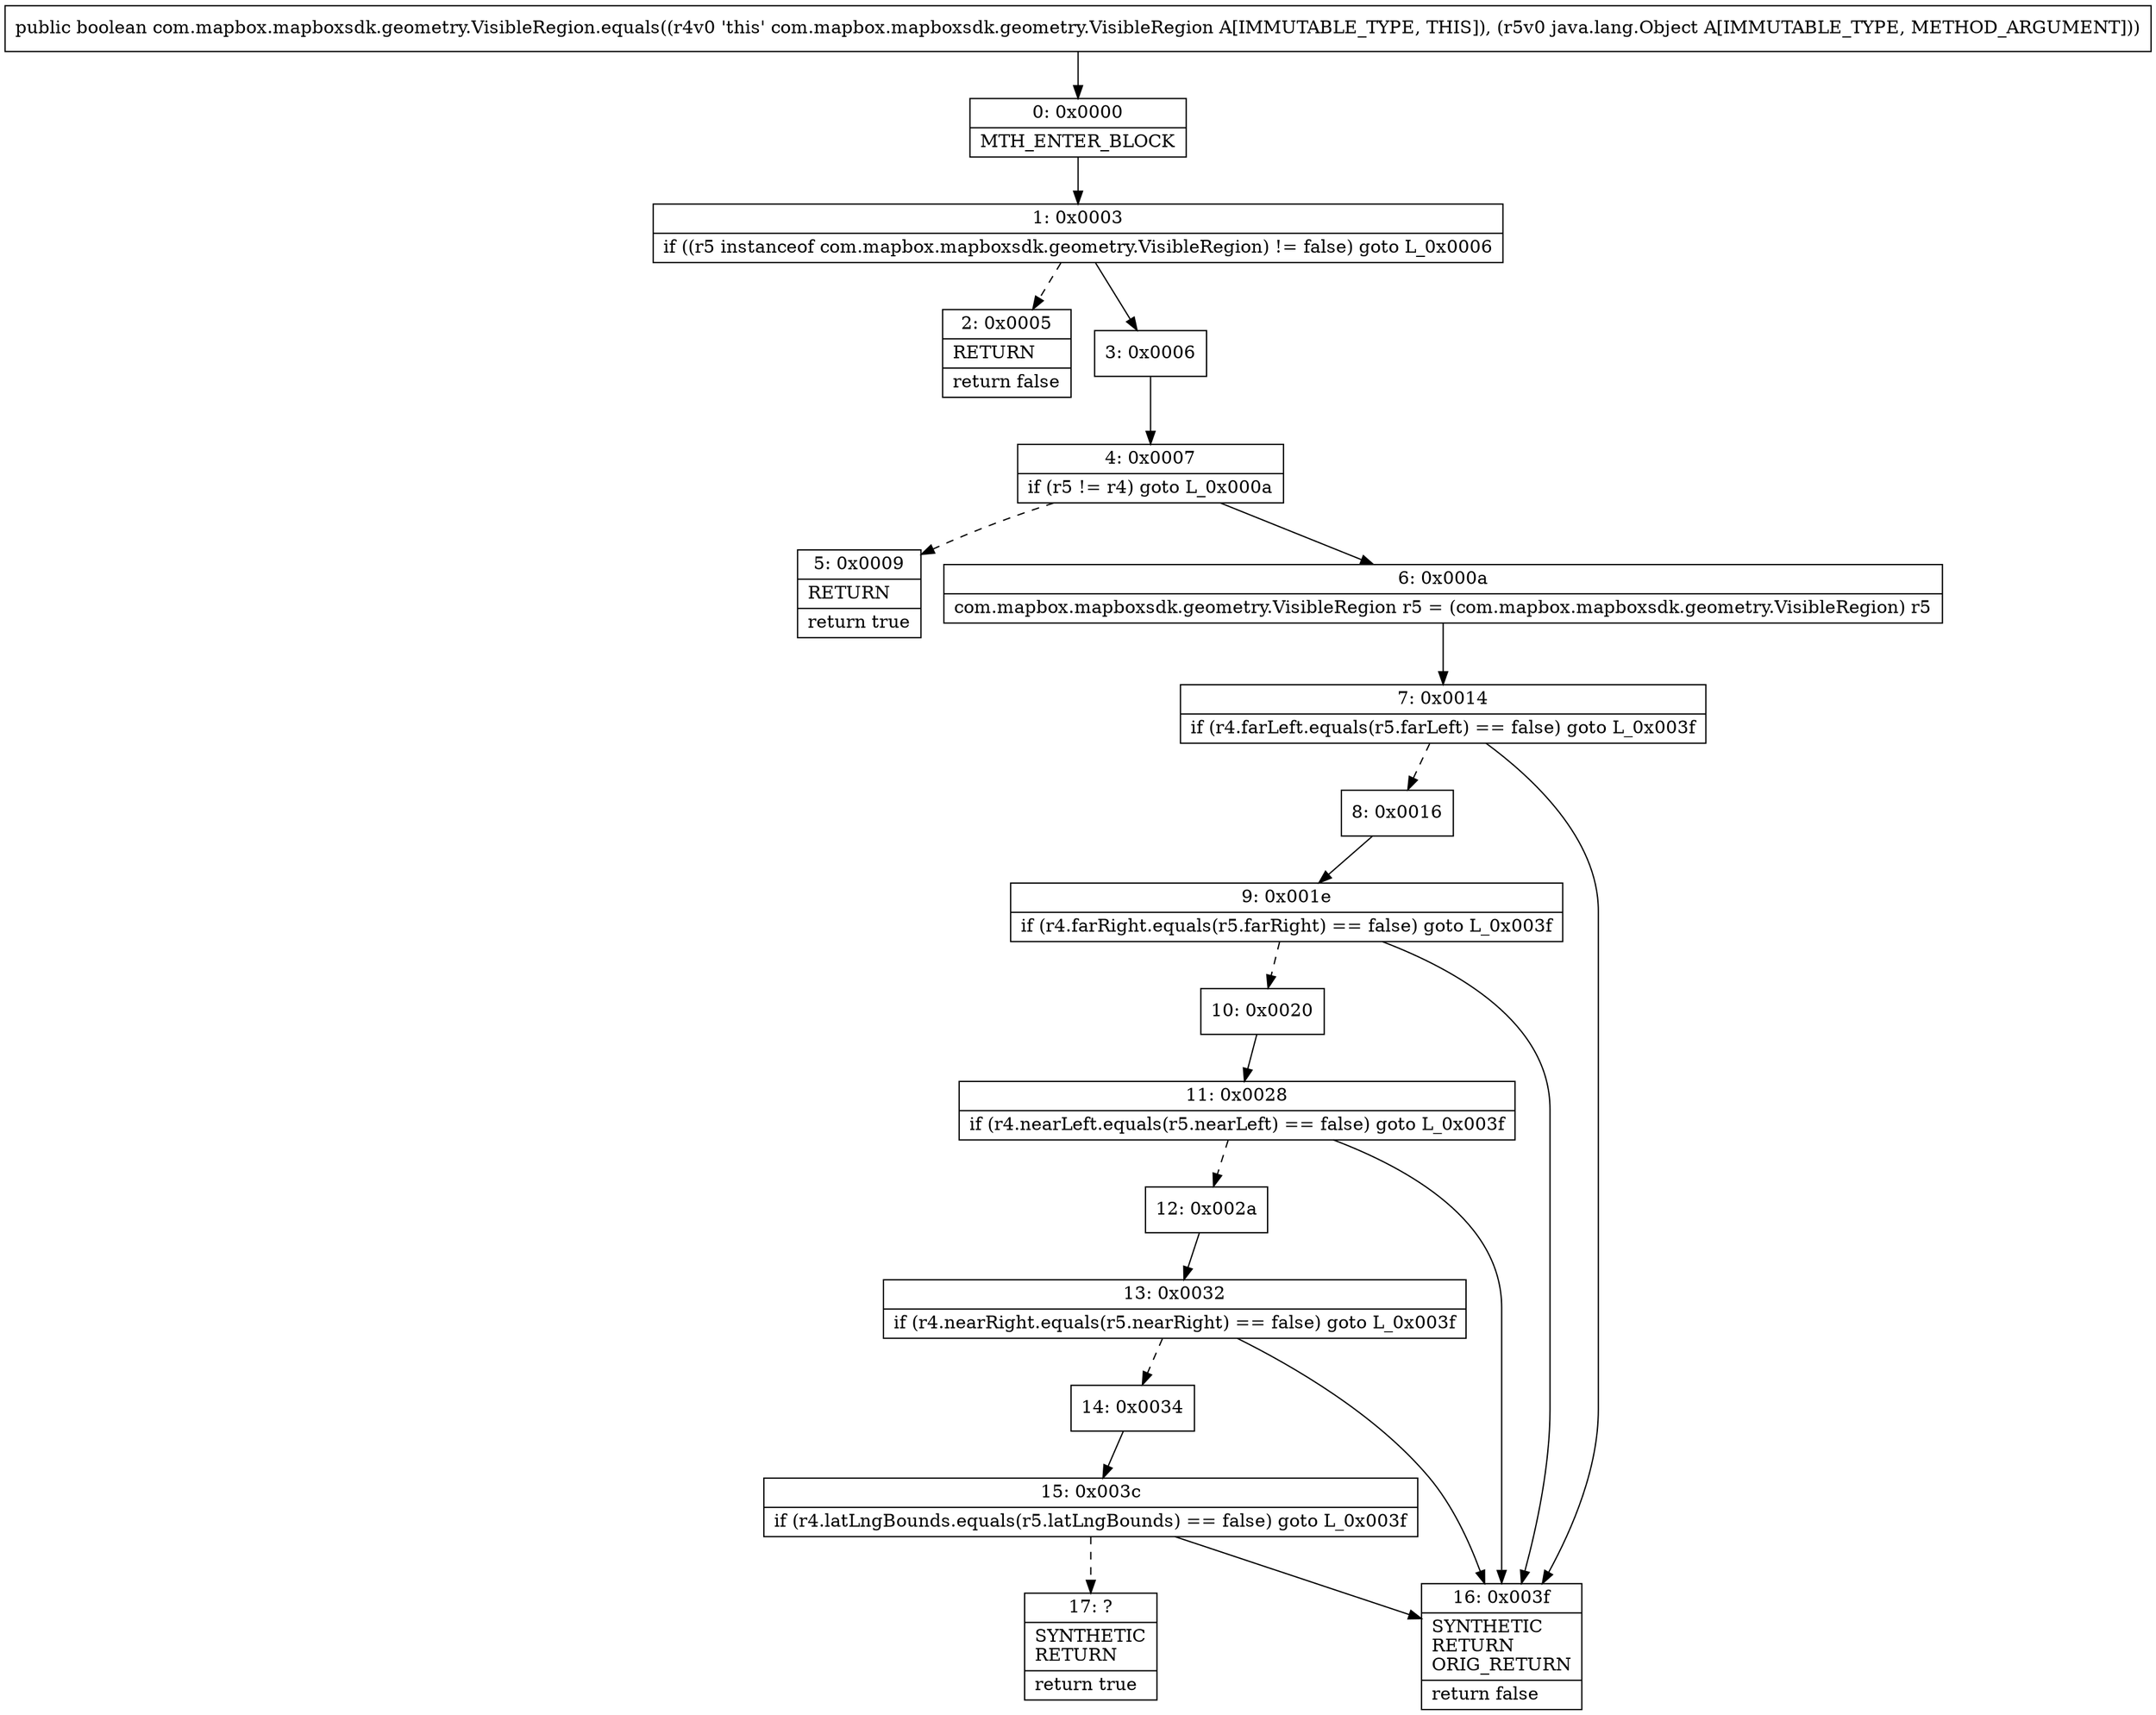digraph "CFG forcom.mapbox.mapboxsdk.geometry.VisibleRegion.equals(Ljava\/lang\/Object;)Z" {
Node_0 [shape=record,label="{0\:\ 0x0000|MTH_ENTER_BLOCK\l}"];
Node_1 [shape=record,label="{1\:\ 0x0003|if ((r5 instanceof com.mapbox.mapboxsdk.geometry.VisibleRegion) != false) goto L_0x0006\l}"];
Node_2 [shape=record,label="{2\:\ 0x0005|RETURN\l|return false\l}"];
Node_3 [shape=record,label="{3\:\ 0x0006}"];
Node_4 [shape=record,label="{4\:\ 0x0007|if (r5 != r4) goto L_0x000a\l}"];
Node_5 [shape=record,label="{5\:\ 0x0009|RETURN\l|return true\l}"];
Node_6 [shape=record,label="{6\:\ 0x000a|com.mapbox.mapboxsdk.geometry.VisibleRegion r5 = (com.mapbox.mapboxsdk.geometry.VisibleRegion) r5\l}"];
Node_7 [shape=record,label="{7\:\ 0x0014|if (r4.farLeft.equals(r5.farLeft) == false) goto L_0x003f\l}"];
Node_8 [shape=record,label="{8\:\ 0x0016}"];
Node_9 [shape=record,label="{9\:\ 0x001e|if (r4.farRight.equals(r5.farRight) == false) goto L_0x003f\l}"];
Node_10 [shape=record,label="{10\:\ 0x0020}"];
Node_11 [shape=record,label="{11\:\ 0x0028|if (r4.nearLeft.equals(r5.nearLeft) == false) goto L_0x003f\l}"];
Node_12 [shape=record,label="{12\:\ 0x002a}"];
Node_13 [shape=record,label="{13\:\ 0x0032|if (r4.nearRight.equals(r5.nearRight) == false) goto L_0x003f\l}"];
Node_14 [shape=record,label="{14\:\ 0x0034}"];
Node_15 [shape=record,label="{15\:\ 0x003c|if (r4.latLngBounds.equals(r5.latLngBounds) == false) goto L_0x003f\l}"];
Node_16 [shape=record,label="{16\:\ 0x003f|SYNTHETIC\lRETURN\lORIG_RETURN\l|return false\l}"];
Node_17 [shape=record,label="{17\:\ ?|SYNTHETIC\lRETURN\l|return true\l}"];
MethodNode[shape=record,label="{public boolean com.mapbox.mapboxsdk.geometry.VisibleRegion.equals((r4v0 'this' com.mapbox.mapboxsdk.geometry.VisibleRegion A[IMMUTABLE_TYPE, THIS]), (r5v0 java.lang.Object A[IMMUTABLE_TYPE, METHOD_ARGUMENT])) }"];
MethodNode -> Node_0;
Node_0 -> Node_1;
Node_1 -> Node_2[style=dashed];
Node_1 -> Node_3;
Node_3 -> Node_4;
Node_4 -> Node_5[style=dashed];
Node_4 -> Node_6;
Node_6 -> Node_7;
Node_7 -> Node_8[style=dashed];
Node_7 -> Node_16;
Node_8 -> Node_9;
Node_9 -> Node_10[style=dashed];
Node_9 -> Node_16;
Node_10 -> Node_11;
Node_11 -> Node_12[style=dashed];
Node_11 -> Node_16;
Node_12 -> Node_13;
Node_13 -> Node_14[style=dashed];
Node_13 -> Node_16;
Node_14 -> Node_15;
Node_15 -> Node_16;
Node_15 -> Node_17[style=dashed];
}

